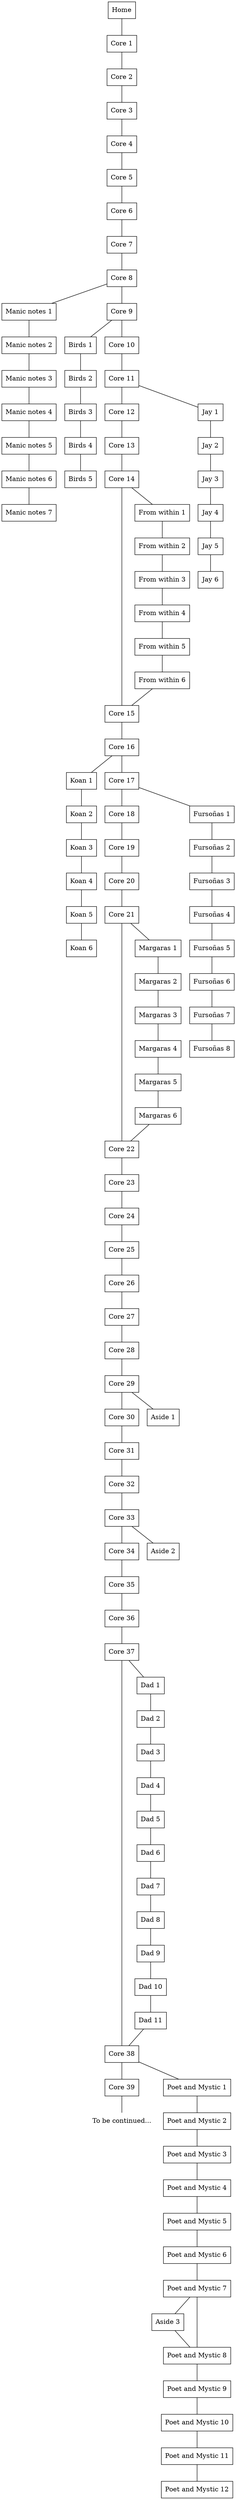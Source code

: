 graph Map {
    node[shape="box"]
    label=""

    node[group="koan"]
    "Koan 1" [href="/koan/"]
    "Koan 2" [href="/koan/2"]
    "Koan 3" [href="/koan/3"]
    "Koan 4" [href="/koan/4"]
    "Koan 5" [href="/koan/5"]
    "Koan 6" [href="/koan/6"]
    node[group=""]

    node[group="mania"]
    "Manic notes 1" [href="/mania/"]
    "Manic notes 2" [href="/mania/2"]
    "Manic notes 3" [href="/mania/3"]
    "Manic notes 4" [href="/mania/4"]
    "Manic notes 5" [href="/mania/5"]
    "Manic notes 6" [href="/mania/6"]
    "Manic notes 7" [href="/mania/7"]
    node[group=""]

    node[group="birds"]
    "Birds 1" [href="/birds"]
    "Birds 2" [href="/birds/2"]
    "Birds 3" [href="/birds/3"]
    "Birds 4" [href="/birds/4"]
    "Birds 5" [href="/birds/5"]
    node[group=""]

    node[group="core"]
    "Core 1" [href="/"]
    "Core 2" [href="/2"]
    "Core 3" [href="/3"]
    "Core 4" [href="/4"]
    "Core 5" [href="/5"]
    "Core 6" [href="/6"]
    "Core 7" [href="/7"]
    "Core 8" [href="/8"]
    "Core 9" [href="/9"]
    "Core 10" [href="/10"]
    "Core 11" [href="/11"]
    "Core 12" [href="/12"]
    "Core 13" [href="/13"]
    "Core 14" [href="/14"]
    "Core 15" [href="/15"]
    "Core 16" [href="/16"]
    "Core 17" [href="/17"]
    "Core 18" [href="/18"]
    "Core 19" [href="/19"]
    "Core 20" [href="/20"]
    "Core 21" [href="/21"]
    "Core 22" [href="/22"]
    "Core 23" [href="/23"]
    "Core 24" [href="/24"]
    "Core 25" [href="/25"]
    "Core 26" [href="/26"]
    "Core 27" [href="/27"]
    "Core 28" [href="/28"]
    "Core 29" [href="/29"]
    "Core 30" [href="/30"]
    "Core 31" [href="/31"]
    "Core 32" [href="/32"]
    "Core 33" [href="/33"]
    "Core 34" [href="/34"]
    "Core 35" [href="/35"]
    "Core 36" [href="/36"]
    "Core 37" [href="/37"]
    "Core 38" [href="/38"]
    "Core 39" [href="/39"]
    "To be continued..." [shape="none"]
    node[group=""]

    Home -- "Core 1" -- "Core 2" -- "Core 3" -- "Core 4" -- "Core 5" -- "Core 6" -- "Core 7" -- "Core 8" -- "Core 9" -- "Core 10" -- "Core 11" -- "Core 12" -- "Core 13" -- "Core 14" -- "Core 15" -- "Core 16" -- "Core 17" -- "Core 18" -- "Core 19" -- "Core 20" -- "Core 21" -- "Core 22" -- "Core 23" -- "Core 24" -- "Core 25" -- "Core 26" -- "Core 27" -- "Core 28" -- "Core 29" -- "Core 30" -- "Core 31" -- "Core 32" -- "Core 33" -- "Core 34" -- "Core 35" -- "Core 36" -- "Core 37" -- "Core 38" -- "Core 39" -- "To be continued..."

    "Core 8" -- "Manic notes 1" -- "Manic notes 2" -- "Manic notes 3" -- "Manic notes 4" -- "Manic notes 5" -- "Manic notes 6" -- "Manic notes 7"

    "Core 9" -- "Birds 1" -- "Birds 2" -- "Birds 3" -- "Birds 4" -- "Birds 5"

    node[group="jay"]
    "Jay 1" [href="/jay/"]
    "Jay 2" [href="/jay/2"]
    "Jay 3" [href="/jay/3"]
    "Jay 4" [href="/jay/4"]
    "Jay 5" [href="/jay/5"]
    "Jay 6" [href="/jay/6"]
    node[group=""]
    "Core 11" -- "Jay 1" -- "Jay 2" -- "Jay 3" -- "Jay 4" -- "Jay 5" -- "Jay 6"

    node[group="from-within"]
    "From within 1" [href="/from-within/"]
    "From within 2" [href="/from-within/2"]
    "From within 3" [href="/from-within/3"]
    "From within 4" [href="/from-within/4"]
    "From within 5" [href="/from-within/5"]
    "From within 6" [href="/from-within/i-guess.."]
    node[group=""]
    "Core 14" -- "From within 1" -- "From within 2" -- "From within 3" -- "From within 4" -- "From within 5" -- "From within 6" -- "Core 15"

    "Core 16" -- "Koan 1" -- "Koan 2" -- "Koan 3" -- "Koan 4" -- "Koan 5" -- "Koan 6"

    node[group="fursona"]
    "Fursoñas 1" [href="/fursona/"]
    "Fursoñas 2" [href="/fursona/2"]
    "Fursoñas 3" [href="/fursona/3"]
    "Fursoñas 4" [href="/fursona/4"]
    "Fursoñas 5" [href="/fursona/5"]
    "Fursoñas 6" [href="/fursona/6"]
    "Fursoñas 7" [href="/fursona/7"]
    "Fursoñas 8" [href="/fursona/8"]
    node[group=""]
    "Core 17" -- "Fursoñas 1" -- "Fursoñas 2" -- "Fursoñas 3" -- "Fursoñas 4" -- "Fursoñas 5" -- "Fursoñas 6" -- "Fursoñas 7" -- "Fursoñas 8"

    node[group="margaras"]
    "Margaras 1" [href="/margaras"]
    "Margaras 2" [href="/margaras/2"]
    "Margaras 3" [href="/margaras/3"]
    "Margaras 4" [href="/margaras/4"]
    "Margaras 5" [href="/margaras/5"]
    "Margaras 6" [href="/margaras/6"]
    node[group=""]
    "Core 21" -- "Margaras 1" -- "Margaras 2" -- "Margaras 3" -- "Margaras 4" -- "Margaras 5" -- "Margaras 6" -- "Core 22"

    "Aside 1" [href="/aside/1"]
    "Aside 2" [href="/aside/2"]
    "Aside 3" [href="/aside/3"]

    "Core 29" -- "Aside 1"
    "Core 33" -- "Aside 2"

    node[group="dad"]
    "Dad 1" [href="/dad/1"]
    "Dad 2" [href="/dad/2"]
    "Dad 3" [href="/dad/3"]
    "Dad 4" [href="/dad/4"]
    "Dad 5" [href="/dad/5"]
    "Dad 6" [href="/dad/6"]
    "Dad 7" [href="/dad/7"]
    "Dad 8" [href="/dad/8"]
    "Dad 9" [href="/dad/9"]
    "Dad 10" [href="/dad/10"]
    "Dad 11" [href="/dad/11"]
    node[group=""]
    "Core 37" -- "Dad 1" -- "Dad 2" -- "Dad 3" -- "Dad 4" -- "Dad 5" -- "Dad 6" -- "Dad 7" -- "Dad 8" -- "Dad 9" -- "Dad 10" -- "Dad 11" -- "Core 38"

    node[group="pnm"]
    "Poet and Mystic 1" [href="/poet-and-mystic"]
    "Poet and Mystic 2" [href="/poet-and-mystic/2"]
    "Poet and Mystic 3" [href="/poet-and-mystic/3"]
    "Poet and Mystic 4" [href="/poet-and-mystic/4"]
    "Poet and Mystic 5" [href="/poet-and-mystic/5"]
    "Poet and Mystic 6" [href="/poet-and-mystic/6"]
    "Poet and Mystic 7" [href="/poet-and-mystic/7"]
    "Poet and Mystic 8" [href="/poet-and-mystic/8"]
    "Poet and Mystic 9" [href="/poet-and-mystic/9"]
    "Poet and Mystic 10" [href="/poet-and-mystic/10"]
    "Poet and Mystic 11" [href="/poet-and-mystic/11"]
    "Poet and Mystic 12" [href="/poet-and-mystic/21"]
    node[group=""]
    "Core 38" -- "Poet and Mystic 1" -- "Poet and Mystic 2" -- "Poet and Mystic 3" -- "Poet and Mystic 4" -- "Poet and Mystic 5" -- "Poet and Mystic 6" -- "Poet and Mystic 7" -- "Poet and Mystic 8" -- "Poet and Mystic 9" -- "Poet and Mystic 10" -- "Poet and Mystic 11" -- "Poet and Mystic 12"
    "Poet and Mystic 7" -- "Aside 3" -- "Poet and Mystic 8"
}
